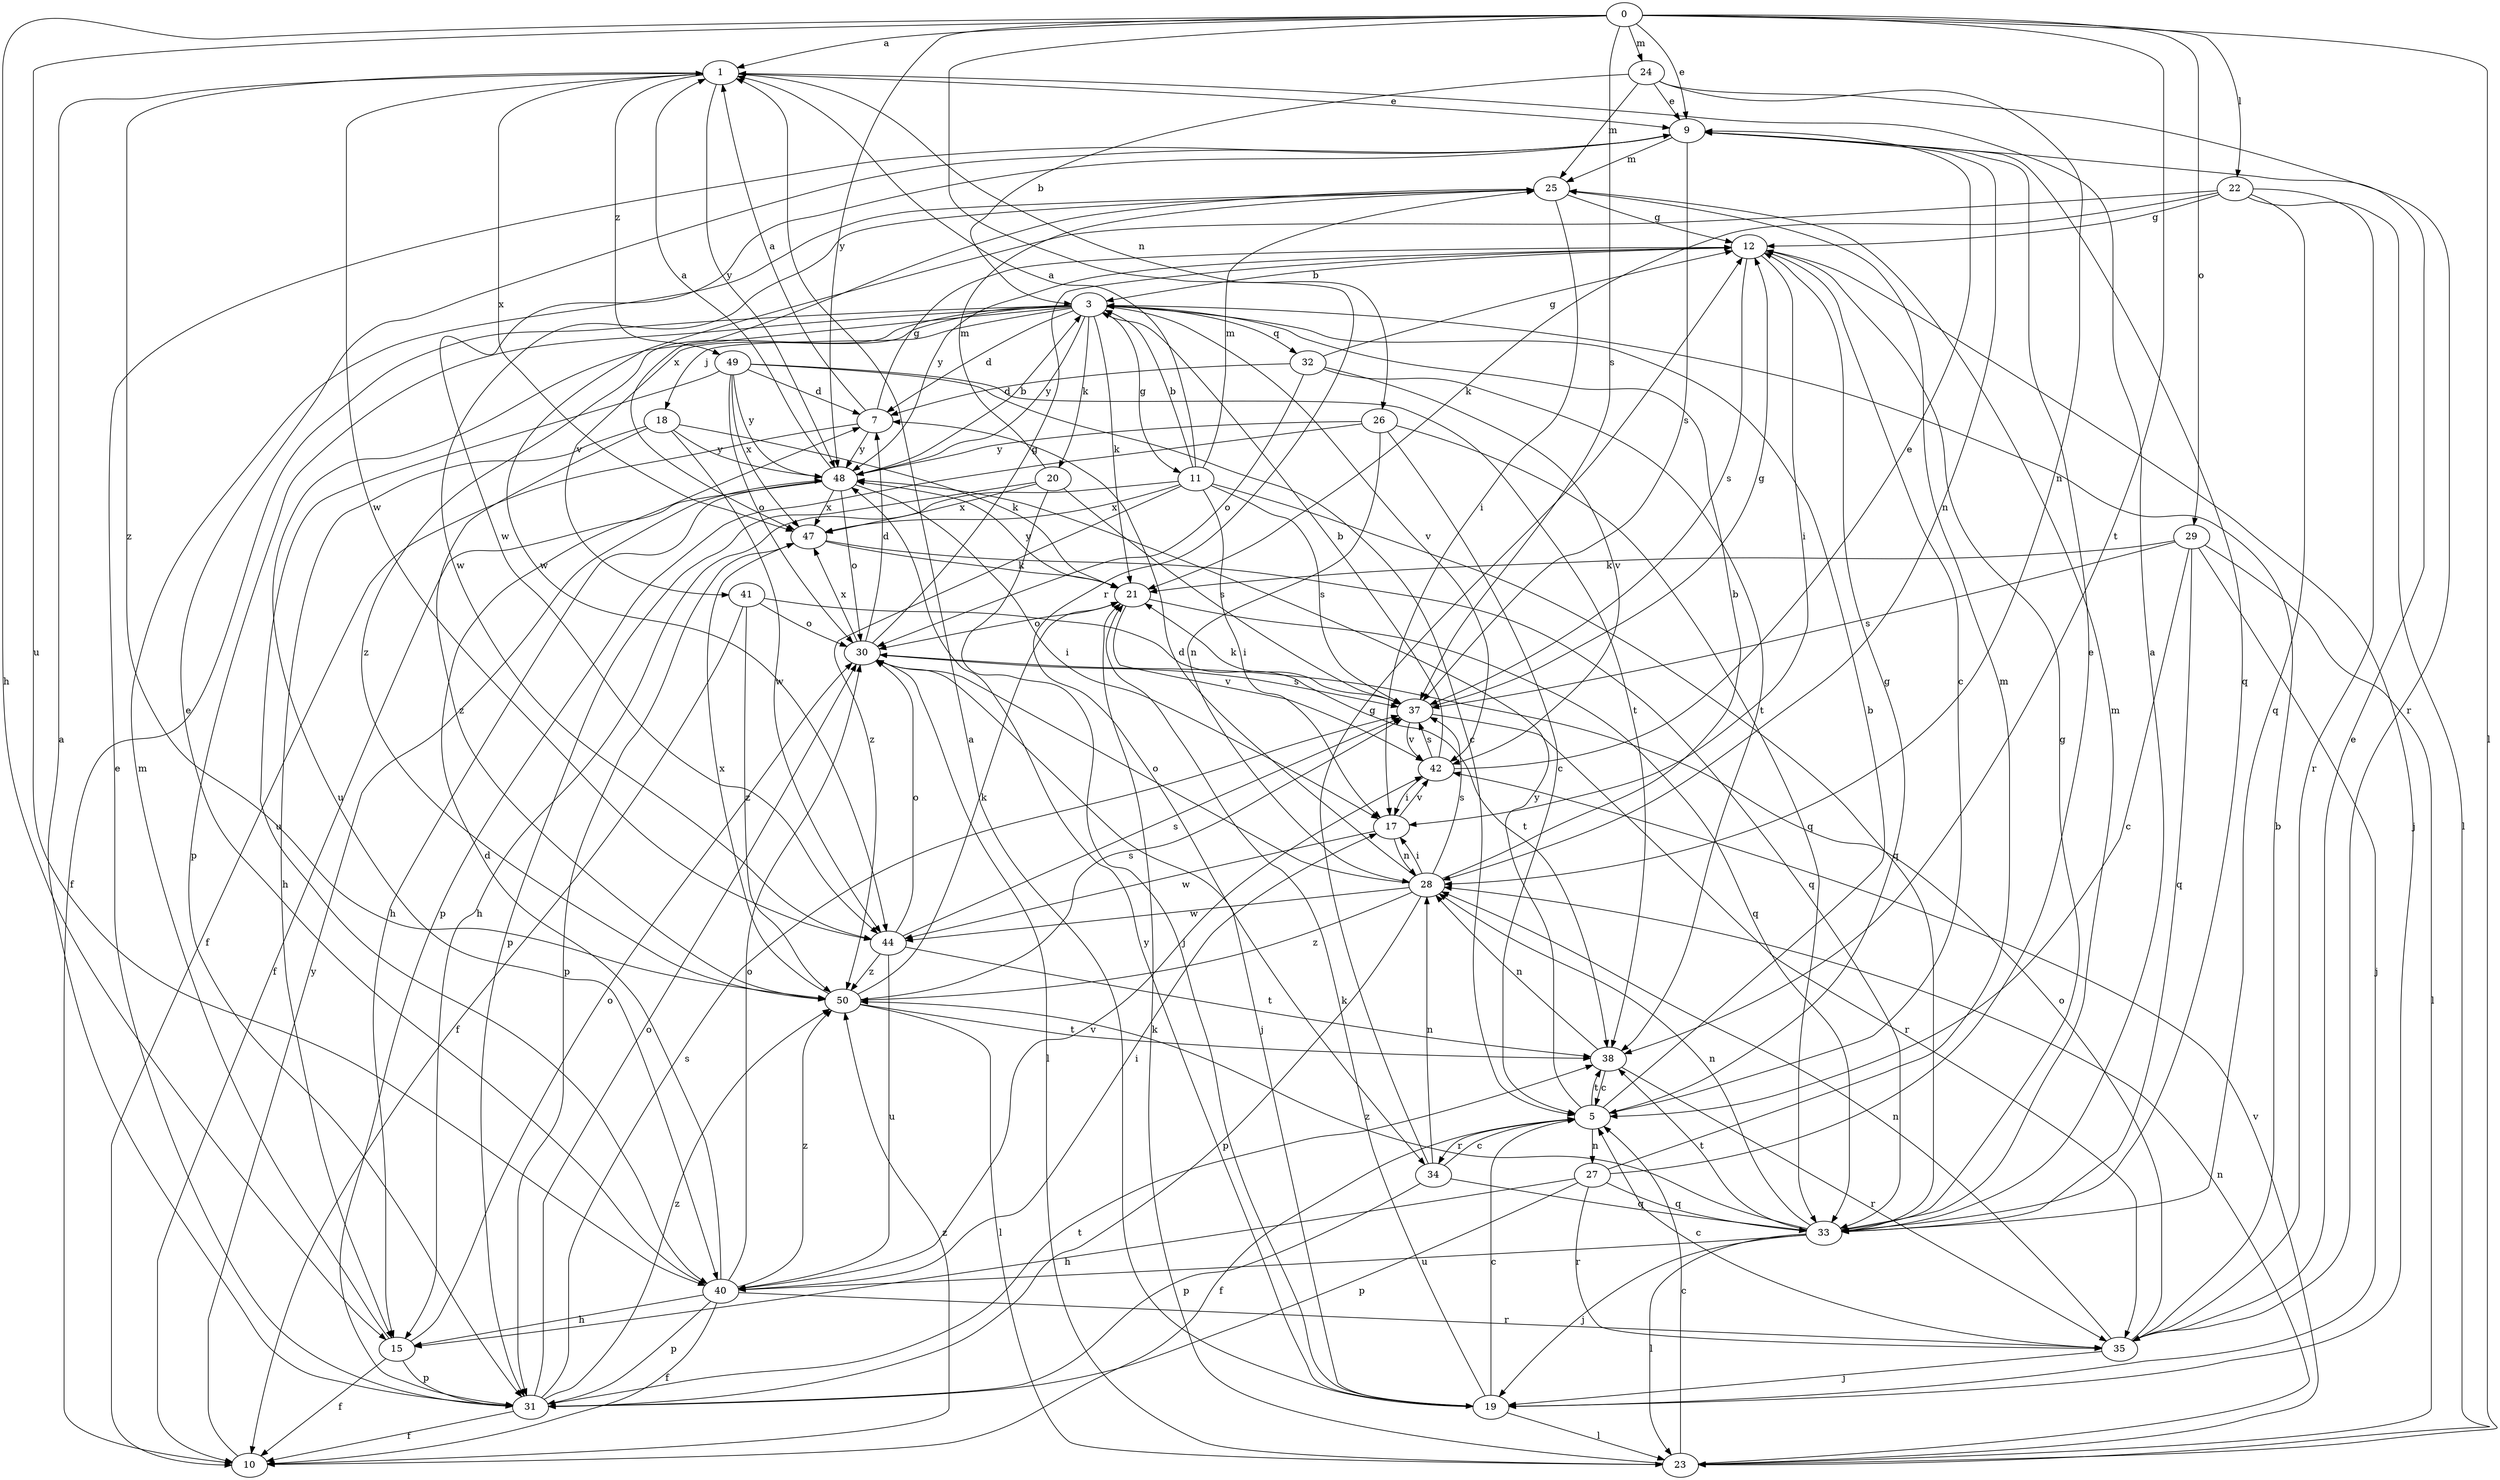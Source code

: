 strict digraph  {
0;
1;
3;
5;
7;
9;
10;
11;
12;
15;
17;
18;
19;
20;
21;
22;
23;
24;
25;
26;
27;
28;
29;
30;
31;
32;
33;
34;
35;
37;
38;
40;
41;
42;
44;
47;
48;
49;
50;
0 -> 1  [label=a];
0 -> 9  [label=e];
0 -> 15  [label=h];
0 -> 22  [label=l];
0 -> 23  [label=l];
0 -> 24  [label=m];
0 -> 29  [label=o];
0 -> 34  [label=r];
0 -> 37  [label=s];
0 -> 38  [label=t];
0 -> 40  [label=u];
0 -> 48  [label=y];
1 -> 9  [label=e];
1 -> 26  [label=n];
1 -> 44  [label=w];
1 -> 47  [label=x];
1 -> 48  [label=y];
1 -> 49  [label=z];
1 -> 50  [label=z];
3 -> 7  [label=d];
3 -> 10  [label=f];
3 -> 11  [label=g];
3 -> 18  [label=j];
3 -> 20  [label=k];
3 -> 21  [label=k];
3 -> 31  [label=p];
3 -> 32  [label=q];
3 -> 40  [label=u];
3 -> 41  [label=v];
3 -> 42  [label=v];
3 -> 48  [label=y];
3 -> 50  [label=z];
5 -> 3  [label=b];
5 -> 10  [label=f];
5 -> 12  [label=g];
5 -> 27  [label=n];
5 -> 34  [label=r];
5 -> 38  [label=t];
5 -> 48  [label=y];
7 -> 1  [label=a];
7 -> 10  [label=f];
7 -> 12  [label=g];
7 -> 48  [label=y];
9 -> 25  [label=m];
9 -> 28  [label=n];
9 -> 33  [label=q];
9 -> 37  [label=s];
9 -> 44  [label=w];
10 -> 48  [label=y];
10 -> 50  [label=z];
11 -> 1  [label=a];
11 -> 3  [label=b];
11 -> 15  [label=h];
11 -> 17  [label=i];
11 -> 25  [label=m];
11 -> 33  [label=q];
11 -> 37  [label=s];
11 -> 47  [label=x];
11 -> 50  [label=z];
12 -> 3  [label=b];
12 -> 5  [label=c];
12 -> 17  [label=i];
12 -> 19  [label=j];
12 -> 37  [label=s];
12 -> 48  [label=y];
15 -> 10  [label=f];
15 -> 25  [label=m];
15 -> 30  [label=o];
15 -> 31  [label=p];
17 -> 28  [label=n];
17 -> 42  [label=v];
17 -> 44  [label=w];
18 -> 15  [label=h];
18 -> 21  [label=k];
18 -> 44  [label=w];
18 -> 48  [label=y];
18 -> 50  [label=z];
19 -> 1  [label=a];
19 -> 5  [label=c];
19 -> 21  [label=k];
19 -> 23  [label=l];
19 -> 48  [label=y];
20 -> 19  [label=j];
20 -> 25  [label=m];
20 -> 31  [label=p];
20 -> 37  [label=s];
20 -> 47  [label=x];
21 -> 30  [label=o];
21 -> 33  [label=q];
21 -> 42  [label=v];
21 -> 48  [label=y];
22 -> 12  [label=g];
22 -> 21  [label=k];
22 -> 23  [label=l];
22 -> 33  [label=q];
22 -> 35  [label=r];
22 -> 44  [label=w];
23 -> 5  [label=c];
23 -> 21  [label=k];
23 -> 28  [label=n];
23 -> 42  [label=v];
24 -> 3  [label=b];
24 -> 9  [label=e];
24 -> 25  [label=m];
24 -> 28  [label=n];
24 -> 35  [label=r];
25 -> 12  [label=g];
25 -> 17  [label=i];
25 -> 44  [label=w];
25 -> 47  [label=x];
26 -> 5  [label=c];
26 -> 28  [label=n];
26 -> 31  [label=p];
26 -> 33  [label=q];
26 -> 48  [label=y];
27 -> 9  [label=e];
27 -> 15  [label=h];
27 -> 25  [label=m];
27 -> 31  [label=p];
27 -> 33  [label=q];
27 -> 35  [label=r];
28 -> 3  [label=b];
28 -> 7  [label=d];
28 -> 17  [label=i];
28 -> 30  [label=o];
28 -> 31  [label=p];
28 -> 37  [label=s];
28 -> 44  [label=w];
28 -> 50  [label=z];
29 -> 5  [label=c];
29 -> 19  [label=j];
29 -> 21  [label=k];
29 -> 23  [label=l];
29 -> 33  [label=q];
29 -> 37  [label=s];
30 -> 7  [label=d];
30 -> 12  [label=g];
30 -> 19  [label=j];
30 -> 23  [label=l];
30 -> 37  [label=s];
30 -> 47  [label=x];
31 -> 1  [label=a];
31 -> 9  [label=e];
31 -> 10  [label=f];
31 -> 30  [label=o];
31 -> 37  [label=s];
31 -> 38  [label=t];
31 -> 50  [label=z];
32 -> 7  [label=d];
32 -> 12  [label=g];
32 -> 30  [label=o];
32 -> 38  [label=t];
32 -> 42  [label=v];
33 -> 1  [label=a];
33 -> 12  [label=g];
33 -> 19  [label=j];
33 -> 23  [label=l];
33 -> 25  [label=m];
33 -> 28  [label=n];
33 -> 38  [label=t];
33 -> 40  [label=u];
33 -> 50  [label=z];
34 -> 5  [label=c];
34 -> 12  [label=g];
34 -> 28  [label=n];
34 -> 31  [label=p];
34 -> 33  [label=q];
35 -> 3  [label=b];
35 -> 5  [label=c];
35 -> 9  [label=e];
35 -> 19  [label=j];
35 -> 28  [label=n];
35 -> 30  [label=o];
37 -> 12  [label=g];
37 -> 21  [label=k];
37 -> 35  [label=r];
37 -> 42  [label=v];
38 -> 5  [label=c];
38 -> 28  [label=n];
38 -> 35  [label=r];
40 -> 7  [label=d];
40 -> 9  [label=e];
40 -> 10  [label=f];
40 -> 15  [label=h];
40 -> 17  [label=i];
40 -> 30  [label=o];
40 -> 31  [label=p];
40 -> 35  [label=r];
40 -> 42  [label=v];
40 -> 50  [label=z];
41 -> 10  [label=f];
41 -> 30  [label=o];
41 -> 38  [label=t];
41 -> 50  [label=z];
42 -> 3  [label=b];
42 -> 9  [label=e];
42 -> 17  [label=i];
42 -> 37  [label=s];
44 -> 30  [label=o];
44 -> 37  [label=s];
44 -> 38  [label=t];
44 -> 40  [label=u];
44 -> 50  [label=z];
47 -> 21  [label=k];
47 -> 31  [label=p];
47 -> 33  [label=q];
48 -> 1  [label=a];
48 -> 3  [label=b];
48 -> 10  [label=f];
48 -> 15  [label=h];
48 -> 17  [label=i];
48 -> 30  [label=o];
48 -> 47  [label=x];
49 -> 5  [label=c];
49 -> 7  [label=d];
49 -> 30  [label=o];
49 -> 38  [label=t];
49 -> 40  [label=u];
49 -> 47  [label=x];
49 -> 48  [label=y];
50 -> 21  [label=k];
50 -> 23  [label=l];
50 -> 37  [label=s];
50 -> 38  [label=t];
50 -> 47  [label=x];
}
